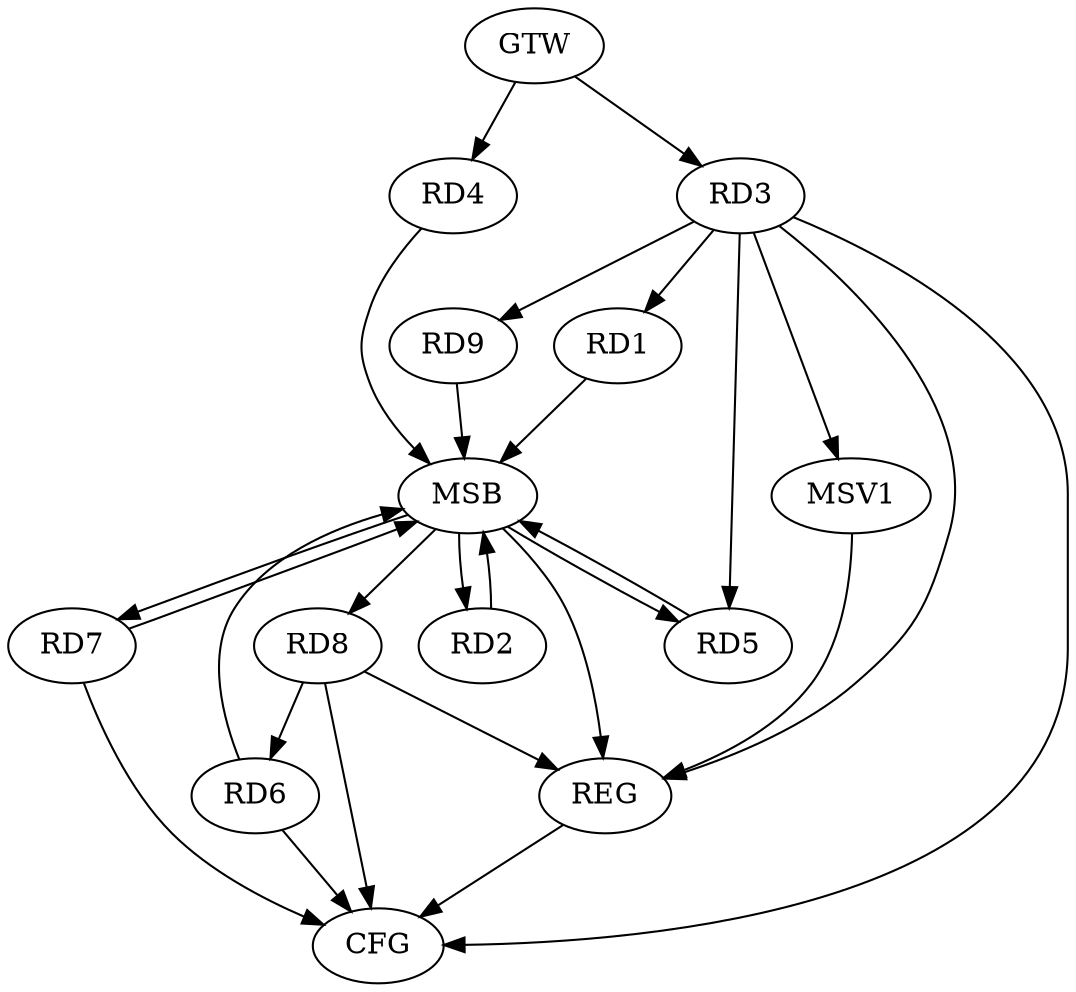 strict digraph G {
  RD1 [ label="RD1" ];
  RD2 [ label="RD2" ];
  RD3 [ label="RD3" ];
  RD4 [ label="RD4" ];
  RD5 [ label="RD5" ];
  RD6 [ label="RD6" ];
  RD7 [ label="RD7" ];
  RD8 [ label="RD8" ];
  RD9 [ label="RD9" ];
  GTW [ label="GTW" ];
  REG [ label="REG" ];
  MSB [ label="MSB" ];
  CFG [ label="CFG" ];
  MSV1 [ label="MSV1" ];
  RD3 -> RD1;
  RD3 -> RD5;
  RD3 -> RD9;
  RD8 -> RD6;
  GTW -> RD3;
  GTW -> RD4;
  RD3 -> REG;
  RD8 -> REG;
  RD1 -> MSB;
  MSB -> RD8;
  MSB -> REG;
  RD2 -> MSB;
  RD4 -> MSB;
  MSB -> RD7;
  RD5 -> MSB;
  RD6 -> MSB;
  RD7 -> MSB;
  MSB -> RD2;
  RD9 -> MSB;
  MSB -> RD5;
  RD8 -> CFG;
  RD6 -> CFG;
  RD7 -> CFG;
  RD3 -> CFG;
  REG -> CFG;
  RD3 -> MSV1;
  MSV1 -> REG;
}
